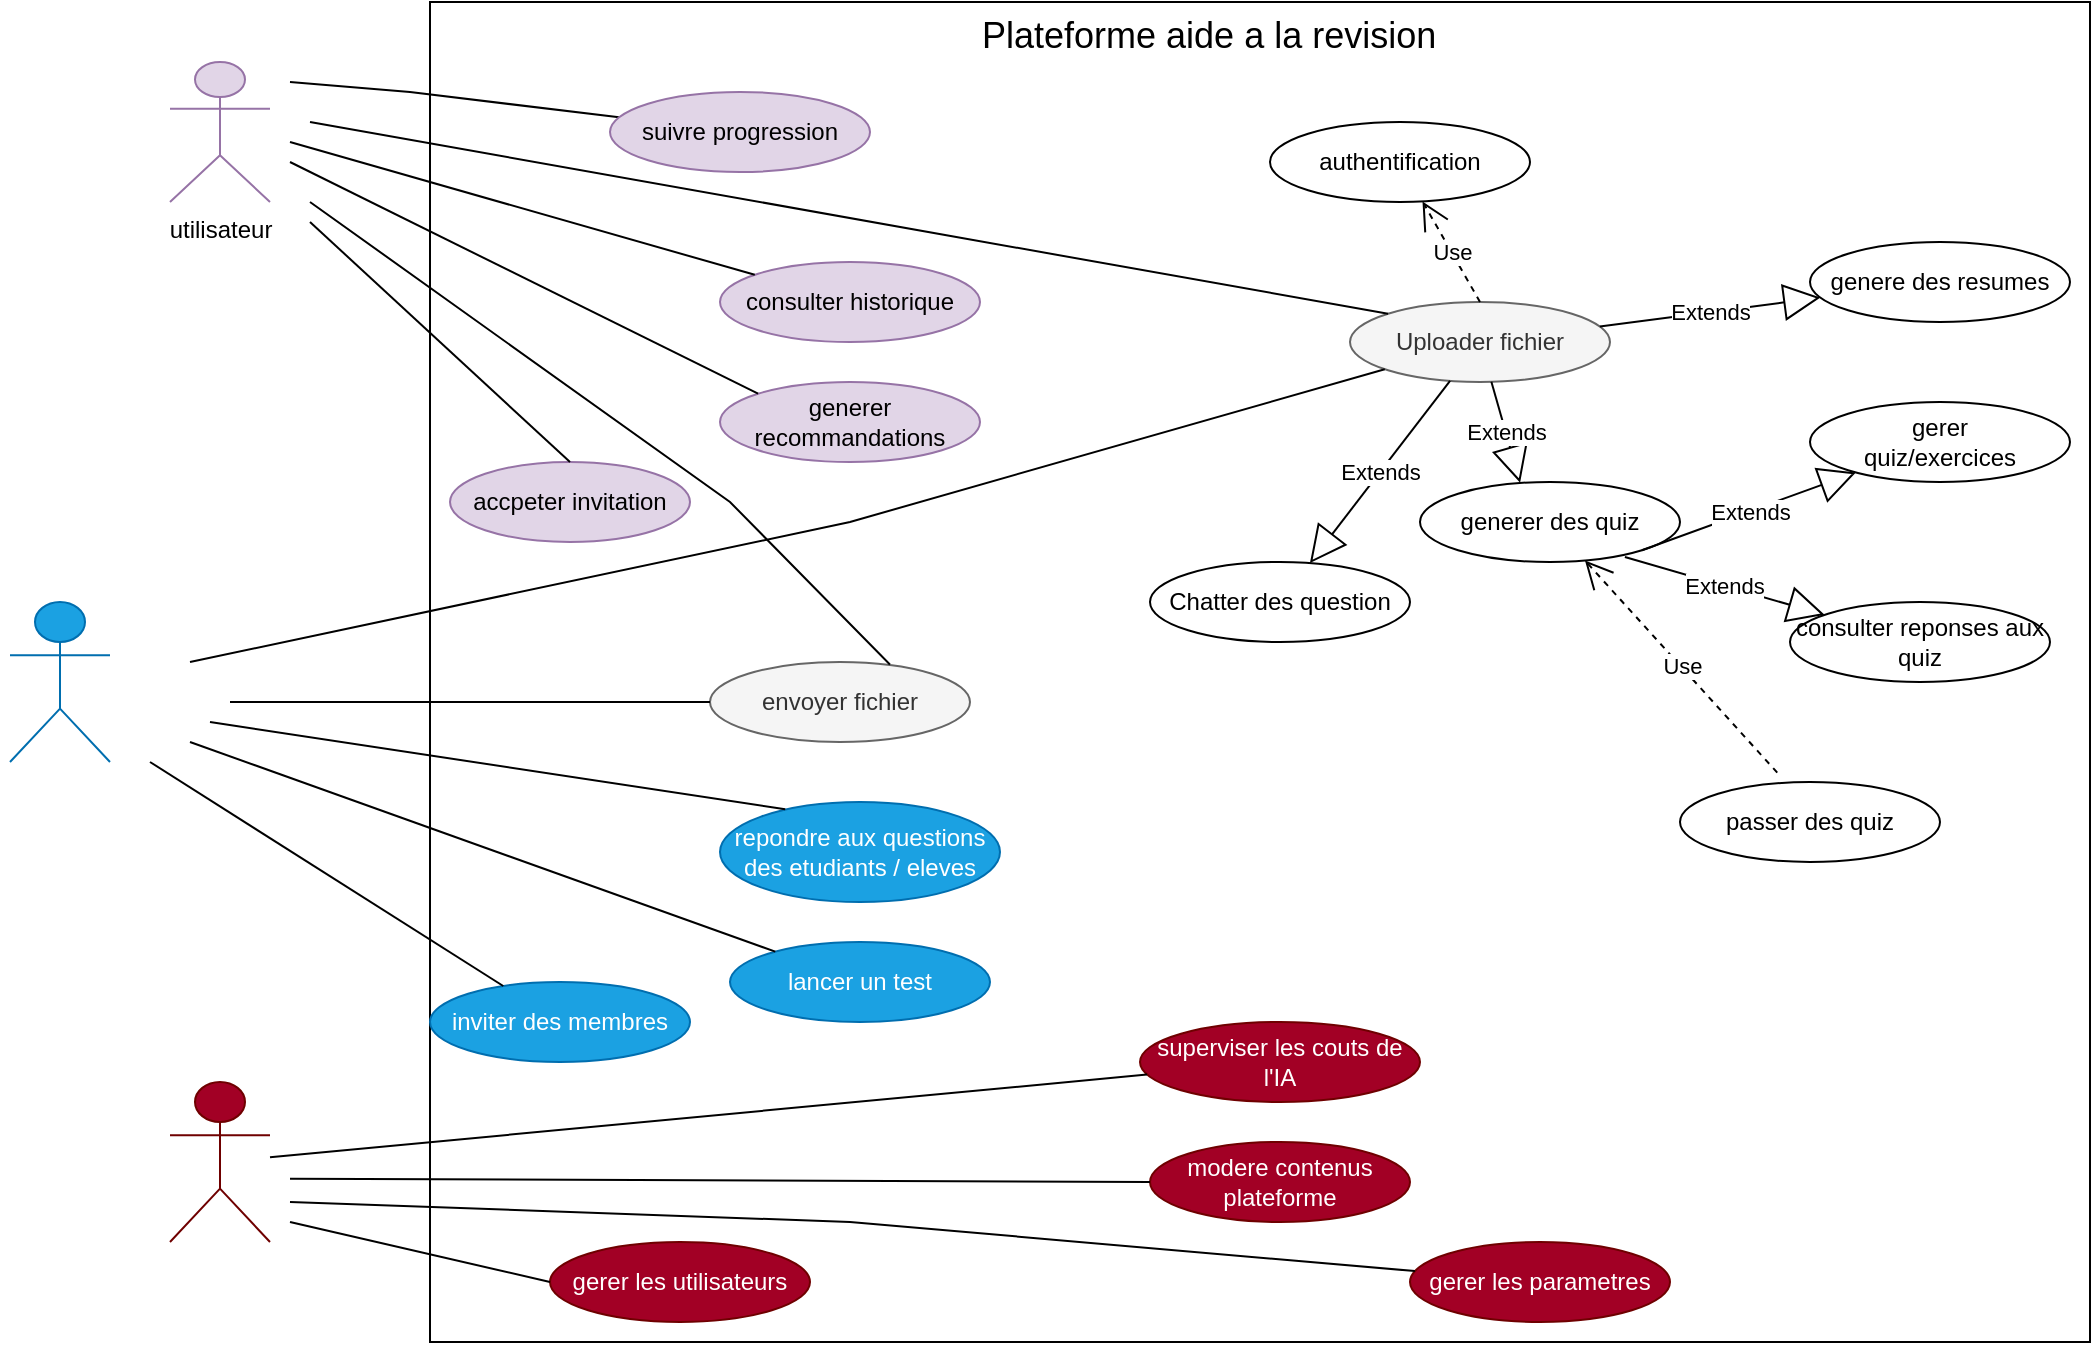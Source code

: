 <mxfile version="20.8.16" type="device" pages="4"><diagram name="Page-1" id="5hFLlb7eQrP70SNBF3_9"><mxGraphModel dx="2204" dy="1358" grid="1" gridSize="10" guides="1" tooltips="1" connect="1" arrows="1" fold="1" page="1" pageScale="1" pageWidth="1100" pageHeight="850" math="0" shadow="0"><root><mxCell id="0"/><mxCell id="1" parent="0"/><mxCell id="aoXIZtY6_of7RpVod3XN-1" value="utilisateur&lt;br&gt;" style="shape=umlActor;verticalLabelPosition=bottom;verticalAlign=top;html=1;fillColor=#e1d5e7;strokeColor=#9673a6;" parent="1" vertex="1"><mxGeometry x="60" y="-40" width="50" height="70" as="geometry"/></mxCell><mxCell id="aoXIZtY6_of7RpVod3XN-2" value="enseignant&lt;br&gt;" style="shape=umlActor;verticalLabelPosition=bottom;verticalAlign=top;html=1;fillColor=#1ba1e2;fontColor=#ffffff;strokeColor=#006EAF;" parent="1" vertex="1"><mxGeometry x="-20" y="230" width="50" height="80" as="geometry"/></mxCell><mxCell id="aoXIZtY6_of7RpVod3XN-4" value="administrateur&lt;br&gt;" style="shape=umlActor;verticalLabelPosition=bottom;verticalAlign=top;html=1;fillColor=#a20025;fontColor=#ffffff;strokeColor=#6F0000;" parent="1" vertex="1"><mxGeometry x="60" y="470" width="50" height="80" as="geometry"/></mxCell><mxCell id="aoXIZtY6_of7RpVod3XN-8" value="" style="rounded=0;whiteSpace=wrap;html=1;" parent="1" vertex="1"><mxGeometry x="190" y="-70" width="830" height="670" as="geometry"/></mxCell><mxCell id="aoXIZtY6_of7RpVod3XN-9" value="authentification" style="ellipse;whiteSpace=wrap;html=1;" parent="1" vertex="1"><mxGeometry x="610" y="-10" width="130" height="40" as="geometry"/></mxCell><mxCell id="CQk0CT1PNIphbWWuWPBl-5" value="Uploader fichier" style="ellipse;whiteSpace=wrap;html=1;fillColor=#f5f5f5;fontColor=#333333;strokeColor=#666666;" parent="1" vertex="1"><mxGeometry x="650" y="80" width="130" height="40" as="geometry"/></mxCell><mxCell id="CQk0CT1PNIphbWWuWPBl-6" value="Chatter des question" style="ellipse;whiteSpace=wrap;html=1;" parent="1" vertex="1"><mxGeometry x="550" y="210" width="130" height="40" as="geometry"/></mxCell><mxCell id="CQk0CT1PNIphbWWuWPBl-7" value="generer des quiz" style="ellipse;whiteSpace=wrap;html=1;" parent="1" vertex="1"><mxGeometry x="685" y="170" width="130" height="40" as="geometry"/></mxCell><mxCell id="CQk0CT1PNIphbWWuWPBl-8" value="genere des resumes" style="ellipse;whiteSpace=wrap;html=1;" parent="1" vertex="1"><mxGeometry x="880" y="50" width="130" height="40" as="geometry"/></mxCell><mxCell id="CQk0CT1PNIphbWWuWPBl-11" value="consulter reponses aux quiz" style="ellipse;whiteSpace=wrap;html=1;" parent="1" vertex="1"><mxGeometry x="870" y="230" width="130" height="40" as="geometry"/></mxCell><mxCell id="CQk0CT1PNIphbWWuWPBl-12" value="passer des quiz" style="ellipse;whiteSpace=wrap;html=1;" parent="1" vertex="1"><mxGeometry x="815" y="320" width="130" height="40" as="geometry"/></mxCell><mxCell id="CQk0CT1PNIphbWWuWPBl-16" value="consulter historique" style="ellipse;whiteSpace=wrap;html=1;fillColor=#e1d5e7;strokeColor=#9673a6;" parent="1" vertex="1"><mxGeometry x="335" y="60" width="130" height="40" as="geometry"/></mxCell><mxCell id="CQk0CT1PNIphbWWuWPBl-17" value="accpeter invitation" style="ellipse;whiteSpace=wrap;html=1;fillColor=#e1d5e7;strokeColor=#9673a6;" parent="1" vertex="1"><mxGeometry x="200" y="160" width="120" height="40" as="geometry"/></mxCell><mxCell id="CQk0CT1PNIphbWWuWPBl-19" value="generer recommandations" style="ellipse;whiteSpace=wrap;html=1;fillColor=#e1d5e7;strokeColor=#9673a6;" parent="1" vertex="1"><mxGeometry x="335" y="120" width="130" height="40" as="geometry"/></mxCell><mxCell id="CQk0CT1PNIphbWWuWPBl-20" value="repondre aux questions des etudiants / eleves" style="ellipse;whiteSpace=wrap;html=1;fillColor=#1ba1e2;fontColor=#ffffff;strokeColor=#006EAF;" parent="1" vertex="1"><mxGeometry x="335" y="330" width="140" height="50" as="geometry"/></mxCell><mxCell id="CQk0CT1PNIphbWWuWPBl-21" value="inviter des membres" style="ellipse;whiteSpace=wrap;html=1;fillColor=#1ba1e2;fontColor=#ffffff;strokeColor=#006EAF;" parent="1" vertex="1"><mxGeometry x="190" y="420" width="130" height="40" as="geometry"/></mxCell><mxCell id="CQk0CT1PNIphbWWuWPBl-22" value="lancer un test" style="ellipse;whiteSpace=wrap;html=1;fillColor=#1ba1e2;fontColor=#ffffff;strokeColor=#006EAF;" parent="1" vertex="1"><mxGeometry x="340" y="400" width="130" height="40" as="geometry"/></mxCell><mxCell id="CQk0CT1PNIphbWWuWPBl-23" value="gerer les utilisateurs" style="ellipse;whiteSpace=wrap;html=1;fillColor=#a20025;fontColor=#ffffff;strokeColor=#6F0000;" parent="1" vertex="1"><mxGeometry x="250" y="550" width="130" height="40" as="geometry"/></mxCell><mxCell id="CQk0CT1PNIphbWWuWPBl-24" value="superviser les couts de l'IA" style="ellipse;whiteSpace=wrap;html=1;fillColor=#a20025;fontColor=#ffffff;strokeColor=#6F0000;" parent="1" vertex="1"><mxGeometry x="545" y="440" width="140" height="40" as="geometry"/></mxCell><mxCell id="CQk0CT1PNIphbWWuWPBl-25" value="modere contenus plateforme" style="ellipse;whiteSpace=wrap;html=1;fillColor=#a20025;fontColor=#ffffff;strokeColor=#6F0000;" parent="1" vertex="1"><mxGeometry x="550" y="500" width="130" height="40" as="geometry"/></mxCell><mxCell id="CQk0CT1PNIphbWWuWPBl-26" value="gerer les parametres" style="ellipse;whiteSpace=wrap;html=1;fillColor=#a20025;fontColor=#ffffff;strokeColor=#6F0000;" parent="1" vertex="1"><mxGeometry x="680" y="550" width="130" height="40" as="geometry"/></mxCell><mxCell id="CQk0CT1PNIphbWWuWPBl-30" value="" style="endArrow=none;html=1;rounded=0;entryX=0;entryY=0;entryDx=0;entryDy=0;" parent="1" target="CQk0CT1PNIphbWWuWPBl-5" edge="1"><mxGeometry relative="1" as="geometry"><mxPoint x="130" y="-10" as="sourcePoint"/><mxPoint x="495" y="50" as="targetPoint"/></mxGeometry></mxCell><mxCell id="CQk0CT1PNIphbWWuWPBl-31" value="" style="endArrow=none;html=1;rounded=0;" parent="1" target="CQk0CT1PNIphbWWuWPBl-16" edge="1"><mxGeometry relative="1" as="geometry"><mxPoint x="120" as="sourcePoint"/><mxPoint x="529.996" y="105.749" as="targetPoint"/></mxGeometry></mxCell><mxCell id="CQk0CT1PNIphbWWuWPBl-66" value="Use" style="endArrow=open;endSize=12;dashed=1;html=1;rounded=0;exitX=0.5;exitY=0;exitDx=0;exitDy=0;" parent="1" source="CQk0CT1PNIphbWWuWPBl-5" target="aoXIZtY6_of7RpVod3XN-9" edge="1"><mxGeometry width="160" relative="1" as="geometry"><mxPoint x="460" y="260" as="sourcePoint"/><mxPoint x="620" y="260" as="targetPoint"/></mxGeometry></mxCell><mxCell id="CQk0CT1PNIphbWWuWPBl-68" value="Extends" style="endArrow=block;endSize=16;endFill=0;html=1;rounded=0;" parent="1" source="CQk0CT1PNIphbWWuWPBl-5" target="CQk0CT1PNIphbWWuWPBl-6" edge="1"><mxGeometry width="160" relative="1" as="geometry"><mxPoint x="460" y="260" as="sourcePoint"/><mxPoint x="620" y="260" as="targetPoint"/></mxGeometry></mxCell><mxCell id="CQk0CT1PNIphbWWuWPBl-71" value="Extends" style="endArrow=block;endSize=16;endFill=0;html=1;rounded=0;entryX=0.385;entryY=0.008;entryDx=0;entryDy=0;entryPerimeter=0;" parent="1" source="CQk0CT1PNIphbWWuWPBl-5" target="CQk0CT1PNIphbWWuWPBl-7" edge="1"><mxGeometry width="160" relative="1" as="geometry"><mxPoint x="460" y="260" as="sourcePoint"/><mxPoint x="620" y="160" as="targetPoint"/></mxGeometry></mxCell><mxCell id="CQk0CT1PNIphbWWuWPBl-73" value="Extends" style="endArrow=block;endSize=16;endFill=0;html=1;rounded=0;" parent="1" source="CQk0CT1PNIphbWWuWPBl-5" target="CQk0CT1PNIphbWWuWPBl-8" edge="1"><mxGeometry width="160" relative="1" as="geometry"><mxPoint x="460" y="260" as="sourcePoint"/><mxPoint x="620" y="260" as="targetPoint"/></mxGeometry></mxCell><mxCell id="CQk0CT1PNIphbWWuWPBl-77" value="Extends" style="endArrow=block;endSize=16;endFill=0;html=1;rounded=0;exitX=0.788;exitY=0.938;exitDx=0;exitDy=0;exitPerimeter=0;" parent="1" source="CQk0CT1PNIphbWWuWPBl-7" target="CQk0CT1PNIphbWWuWPBl-11" edge="1"><mxGeometry width="160" relative="1" as="geometry"><mxPoint x="720" y="210" as="sourcePoint"/><mxPoint x="620" y="260" as="targetPoint"/></mxGeometry></mxCell><mxCell id="CQk0CT1PNIphbWWuWPBl-78" value="" style="endArrow=none;html=1;rounded=0;" parent="1" target="CQk0CT1PNIphbWWuWPBl-15" edge="1"><mxGeometry relative="1" as="geometry"><mxPoint x="120" y="-30" as="sourcePoint"/><mxPoint x="312.18" y="94.689" as="targetPoint"/><Array as="points"><mxPoint x="180" y="-25"/></Array></mxGeometry></mxCell><mxCell id="CQk0CT1PNIphbWWuWPBl-79" value="" style="endArrow=none;html=1;rounded=0;entryX=0;entryY=0;entryDx=0;entryDy=0;" parent="1" target="CQk0CT1PNIphbWWuWPBl-19" edge="1"><mxGeometry relative="1" as="geometry"><mxPoint x="120" y="10" as="sourcePoint"/><mxPoint x="530" y="270" as="targetPoint"/></mxGeometry></mxCell><mxCell id="CQk0CT1PNIphbWWuWPBl-80" value="" style="endArrow=none;html=1;rounded=0;entryX=0.5;entryY=0;entryDx=0;entryDy=0;" parent="1" target="CQk0CT1PNIphbWWuWPBl-17" edge="1"><mxGeometry relative="1" as="geometry"><mxPoint x="130" y="40" as="sourcePoint"/><mxPoint x="335" y="340" as="targetPoint"/></mxGeometry></mxCell><mxCell id="CQk0CT1PNIphbWWuWPBl-85" value="" style="endArrow=none;html=1;rounded=0;" parent="1" target="CQk0CT1PNIphbWWuWPBl-21" edge="1"><mxGeometry relative="1" as="geometry"><mxPoint x="50" y="310" as="sourcePoint"/><mxPoint x="315" y="350" as="targetPoint"/></mxGeometry></mxCell><mxCell id="CQk0CT1PNIphbWWuWPBl-88" style="edgeStyle=orthogonalEdgeStyle;rounded=0;orthogonalLoop=1;jettySize=auto;html=1;exitX=0.5;exitY=1;exitDx=0;exitDy=0;" parent="1" source="CQk0CT1PNIphbWWuWPBl-22" target="CQk0CT1PNIphbWWuWPBl-22" edge="1"><mxGeometry relative="1" as="geometry"/></mxCell><mxCell id="CQk0CT1PNIphbWWuWPBl-89" value="" style="endArrow=none;html=1;rounded=0;" parent="1" target="CQk0CT1PNIphbWWuWPBl-22" edge="1"><mxGeometry relative="1" as="geometry"><mxPoint x="70" y="300" as="sourcePoint"/><mxPoint x="315" y="350" as="targetPoint"/></mxGeometry></mxCell><mxCell id="CQk0CT1PNIphbWWuWPBl-15" value="suivre progression" style="ellipse;whiteSpace=wrap;html=1;fillColor=#e1d5e7;strokeColor=#9673a6;" parent="1" vertex="1"><mxGeometry x="280" y="-25" width="130" height="40" as="geometry"/></mxCell><mxCell id="CQk0CT1PNIphbWWuWPBl-91" value="" style="endArrow=none;html=1;rounded=0;entryX=0.233;entryY=0.073;entryDx=0;entryDy=0;entryPerimeter=0;" parent="1" target="CQk0CT1PNIphbWWuWPBl-20" edge="1"><mxGeometry relative="1" as="geometry"><mxPoint x="80" y="290" as="sourcePoint"/><mxPoint x="429.351" y="415.762" as="targetPoint"/><Array as="points"/></mxGeometry></mxCell><mxCell id="CQk0CT1PNIphbWWuWPBl-92" value="" style="endArrow=none;html=1;rounded=0;" parent="1" source="aoXIZtY6_of7RpVod3XN-4" target="CQk0CT1PNIphbWWuWPBl-24" edge="1"><mxGeometry relative="1" as="geometry"><mxPoint x="120" y="500" as="sourcePoint"/><mxPoint x="279.382" y="418.27" as="targetPoint"/></mxGeometry></mxCell><mxCell id="CQk0CT1PNIphbWWuWPBl-93" value="" style="endArrow=none;html=1;rounded=0;entryX=0;entryY=0.5;entryDx=0;entryDy=0;" parent="1" target="CQk0CT1PNIphbWWuWPBl-23" edge="1"><mxGeometry relative="1" as="geometry"><mxPoint x="120" y="540" as="sourcePoint"/><mxPoint x="540.601" y="512.713" as="targetPoint"/></mxGeometry></mxCell><mxCell id="CQk0CT1PNIphbWWuWPBl-94" value="" style="endArrow=none;html=1;rounded=0;" parent="1" target="CQk0CT1PNIphbWWuWPBl-26" edge="1"><mxGeometry relative="1" as="geometry"><mxPoint x="120" y="530" as="sourcePoint"/><mxPoint x="540.115" y="511.189" as="targetPoint"/><Array as="points"><mxPoint x="400" y="540"/></Array></mxGeometry></mxCell><mxCell id="CQk0CT1PNIphbWWuWPBl-95" value="" style="endArrow=none;html=1;rounded=0;entryX=0;entryY=0.5;entryDx=0;entryDy=0;" parent="1" target="CQk0CT1PNIphbWWuWPBl-25" edge="1"><mxGeometry relative="1" as="geometry"><mxPoint x="120" y="518.353" as="sourcePoint"/><mxPoint x="791.4" y="474.128" as="targetPoint"/></mxGeometry></mxCell><mxCell id="Z1RMpctIA3qjbPqgAcJA-1" value="&lt;font style=&quot;font-size: 18px;&quot;&gt;Plateforme aide a la revision&lt;/font&gt;" style="text;strokeColor=none;fillColor=none;align=left;verticalAlign=middle;spacingLeft=4;spacingRight=4;overflow=hidden;points=[[0,0.5],[1,0.5]];portConstraint=eastwest;rotatable=0;whiteSpace=wrap;html=1;" parent="1" vertex="1"><mxGeometry x="460" y="-68" width="250" height="30" as="geometry"/></mxCell><mxCell id="hAyZgdsE8o86BBuXwNoM-1" value="envoyer fichier" style="ellipse;whiteSpace=wrap;html=1;fillColor=#f5f5f5;fontColor=#333333;strokeColor=#666666;" parent="1" vertex="1"><mxGeometry x="330" y="260" width="130" height="40" as="geometry"/></mxCell><mxCell id="hAyZgdsE8o86BBuXwNoM-2" value="" style="endArrow=none;html=1;rounded=0;entryX=0;entryY=0.5;entryDx=0;entryDy=0;" parent="1" target="hAyZgdsE8o86BBuXwNoM-1" edge="1"><mxGeometry relative="1" as="geometry"><mxPoint x="90" y="280" as="sourcePoint"/><mxPoint x="542.62" y="331.82" as="targetPoint"/><Array as="points"/></mxGeometry></mxCell><mxCell id="hAyZgdsE8o86BBuXwNoM-3" value="" style="endArrow=none;html=1;rounded=0;entryX=0.692;entryY=0.031;entryDx=0;entryDy=0;entryPerimeter=0;" parent="1" target="hAyZgdsE8o86BBuXwNoM-1" edge="1"><mxGeometry relative="1" as="geometry"><mxPoint x="130" y="30" as="sourcePoint"/><mxPoint x="515" y="270" as="targetPoint"/><Array as="points"><mxPoint x="340" y="180"/></Array></mxGeometry></mxCell><mxCell id="qSQI6L6N0yfGl0HXbRQg-1" value="" style="endArrow=none;html=1;rounded=0;" parent="1" target="CQk0CT1PNIphbWWuWPBl-5" edge="1"><mxGeometry relative="1" as="geometry"><mxPoint x="70" y="260" as="sourcePoint"/><mxPoint x="632.62" y="413.65" as="targetPoint"/><Array as="points"><mxPoint x="400" y="190"/></Array></mxGeometry></mxCell><mxCell id="fnhqSNyt-Q7RREJtkuhm-2" value="gerer &lt;br&gt;quiz/exercices" style="ellipse;whiteSpace=wrap;html=1;" parent="1" vertex="1"><mxGeometry x="880" y="130" width="130" height="40" as="geometry"/></mxCell><mxCell id="fnhqSNyt-Q7RREJtkuhm-3" value="Extends" style="endArrow=block;endSize=16;endFill=0;html=1;rounded=0;exitX=1;exitY=1;exitDx=0;exitDy=0;" parent="1" source="CQk0CT1PNIphbWWuWPBl-7" target="fnhqSNyt-Q7RREJtkuhm-2" edge="1"><mxGeometry width="160" relative="1" as="geometry"><mxPoint x="687.064" y="238.813" as="sourcePoint"/><mxPoint x="792.3" y="329.32" as="targetPoint"/><Array as="points"/></mxGeometry></mxCell><mxCell id="gbXobnz8L5HbJe_0fGaD-1" value="Use" style="endArrow=open;endSize=12;dashed=1;html=1;rounded=0;exitX=0.374;exitY=-0.117;exitDx=0;exitDy=0;exitPerimeter=0;" parent="1" source="CQk0CT1PNIphbWWuWPBl-12" target="CQk0CT1PNIphbWWuWPBl-7" edge="1"><mxGeometry width="160" relative="1" as="geometry"><mxPoint x="595" y="100" as="sourcePoint"/><mxPoint x="587.332" y="39.987" as="targetPoint"/></mxGeometry></mxCell></root></mxGraphModel></diagram><diagram id="ccg1GK6oK-0EgTFnYS_n" name="Page-2"><mxGraphModel dx="1104" dy="1358" grid="1" gridSize="10" guides="1" tooltips="1" connect="1" arrows="1" fold="1" page="1" pageScale="1" pageWidth="1100" pageHeight="850" math="0" shadow="0"><root><mxCell id="0"/><mxCell id="1" parent="0"/><mxCell id="lKKjCpA--eM0EzXFfewH-1" value="utilisateur&lt;br&gt;" style="shape=umlActor;verticalLabelPosition=bottom;verticalAlign=top;html=1;" parent="1" vertex="1"><mxGeometry x="30" y="80" width="70" height="130" as="geometry"/></mxCell><mxCell id="VjbuqMP_WQc4mwNIwb1H-1" value="" style="rounded=0;whiteSpace=wrap;html=1;" parent="1" vertex="1"><mxGeometry x="160" y="-70" width="750" height="670" as="geometry"/></mxCell><mxCell id="q1UyFIvbE7W94sjP-f3N-1" value="&lt;font style=&quot;font-size: 14px;&quot;&gt;authentification&lt;/font&gt;" style="ellipse;whiteSpace=wrap;html=1;" parent="1" vertex="1"><mxGeometry x="420" y="-10" width="170" height="60" as="geometry"/></mxCell><mxCell id="JL_MDzmwWkQJo2GgKEtQ-1" value="&lt;font style=&quot;font-size: 18px;&quot;&gt;Plateforme aide a la revision&lt;/font&gt;" style="text;strokeColor=none;fillColor=none;align=left;verticalAlign=middle;spacingLeft=4;spacingRight=4;overflow=hidden;points=[[0,0.5],[1,0.5]];portConstraint=eastwest;rotatable=0;whiteSpace=wrap;html=1;" parent="1" vertex="1"><mxGeometry x="460" y="-68" width="250" height="30" as="geometry"/></mxCell><mxCell id="0ZAlN9CD2t8ZOSnQ0_fZ-1" value="&lt;font style=&quot;font-size: 14px;&quot;&gt;inscription&lt;/font&gt;" style="ellipse;whiteSpace=wrap;html=1;" parent="1" vertex="1"><mxGeometry x="720" y="70" width="170" height="60" as="geometry"/></mxCell><mxCell id="0ZAlN9CD2t8ZOSnQ0_fZ-2" value="&lt;font style=&quot;font-size: 14px;&quot;&gt;uploader fichier&lt;/font&gt;" style="ellipse;whiteSpace=wrap;html=1;" parent="1" vertex="1"><mxGeometry x="330" y="115" width="170" height="60" as="geometry"/></mxCell><mxCell id="0ZAlN9CD2t8ZOSnQ0_fZ-3" value="&lt;font style=&quot;font-size: 14px;&quot;&gt;connexion&lt;/font&gt;" style="ellipse;whiteSpace=wrap;html=1;" parent="1" vertex="1"><mxGeometry x="720" y="-38" width="170" height="60" as="geometry"/></mxCell><mxCell id="b4DU-95IgVLfs6Lqyacc-1" value="&lt;font style=&quot;font-size: 14px;&quot;&gt;chatter des questions&lt;/font&gt;" style="ellipse;whiteSpace=wrap;html=1;" parent="1" vertex="1"><mxGeometry x="290" y="230" width="160" height="60" as="geometry"/></mxCell><mxCell id="b4DU-95IgVLfs6Lqyacc-2" value="&lt;font style=&quot;font-size: 14px;&quot;&gt;generer les quiz&lt;/font&gt;" style="ellipse;whiteSpace=wrap;html=1;" parent="1" vertex="1"><mxGeometry x="470" y="210" width="170" height="60" as="geometry"/></mxCell><mxCell id="b4DU-95IgVLfs6Lqyacc-3" value="&lt;font style=&quot;font-size: 14px;&quot;&gt;generer des resume&lt;/font&gt;" style="ellipse;whiteSpace=wrap;html=1;" parent="1" vertex="1"><mxGeometry x="680" y="200" width="170" height="60" as="geometry"/></mxCell><mxCell id="D7yuQz354GVmqv7-n7lQ-2" value="&lt;font style=&quot;font-size: 14px;&quot;&gt;generer recommandations&lt;/font&gt;" style="ellipse;whiteSpace=wrap;html=1;" parent="1" vertex="1"><mxGeometry x="680" y="320" width="170" height="60" as="geometry"/></mxCell><mxCell id="7AK4zgevt_Xqw_4YeWnG-1" value="&lt;font style=&quot;font-size: 14px;&quot;&gt;suivre progression&lt;/font&gt;" style="ellipse;whiteSpace=wrap;html=1;" parent="1" vertex="1"><mxGeometry x="410" y="490" width="170" height="60" as="geometry"/></mxCell><mxCell id="rB8xCpPacG0tdblO6wLD-1" value="&lt;font style=&quot;font-size: 14px;&quot;&gt;consulter reponses aux quiz&lt;/font&gt;" style="ellipse;whiteSpace=wrap;html=1;" parent="1" vertex="1"><mxGeometry x="180" y="510" width="170" height="60" as="geometry"/></mxCell><mxCell id="rB8xCpPacG0tdblO6wLD-2" value="&lt;font style=&quot;font-size: 14px;&quot;&gt;passer quiz&lt;/font&gt;" style="ellipse;whiteSpace=wrap;html=1;" parent="1" vertex="1"><mxGeometry x="230" y="340" width="170" height="60" as="geometry"/></mxCell><mxCell id="Bbm4cAPPqPje8yvos-X--3" value="Extends" style="endArrow=block;endSize=16;endFill=0;html=1;rounded=0;fontSize=14;" parent="1" source="q1UyFIvbE7W94sjP-f3N-1" target="0ZAlN9CD2t8ZOSnQ0_fZ-3" edge="1"><mxGeometry x="-0.089" y="1" width="160" relative="1" as="geometry"><mxPoint x="430" y="250" as="sourcePoint"/><mxPoint x="590" y="250" as="targetPoint"/><mxPoint y="1" as="offset"/></mxGeometry></mxCell><mxCell id="Bbm4cAPPqPje8yvos-X--4" value="Extends" style="endArrow=block;endSize=16;endFill=0;html=1;rounded=0;fontSize=14;entryX=0;entryY=0;entryDx=0;entryDy=0;" parent="1" source="q1UyFIvbE7W94sjP-f3N-1" target="0ZAlN9CD2t8ZOSnQ0_fZ-1" edge="1"><mxGeometry x="-0.089" y="1" width="160" relative="1" as="geometry"><mxPoint x="598.464" y="24.322" as="sourcePoint"/><mxPoint x="711.689" y="15.951" as="targetPoint"/><mxPoint y="1" as="offset"/></mxGeometry></mxCell><mxCell id="Bbm4cAPPqPje8yvos-X--5" value="Extends" style="endArrow=block;endSize=16;endFill=0;html=1;rounded=0;fontSize=14;exitX=0.2;exitY=0.894;exitDx=0;exitDy=0;exitPerimeter=0;" parent="1" source="0ZAlN9CD2t8ZOSnQ0_fZ-2" target="b4DU-95IgVLfs6Lqyacc-1" edge="1"><mxGeometry x="-0.089" y="1" width="160" relative="1" as="geometry"><mxPoint x="587.179" y="45.844" as="sourcePoint"/><mxPoint x="734.577" y="78.9" as="targetPoint"/><mxPoint y="1" as="offset"/></mxGeometry></mxCell><mxCell id="Bbm4cAPPqPje8yvos-X--6" value="Extends" style="endArrow=block;endSize=16;endFill=0;html=1;rounded=0;fontSize=14;exitX=0.5;exitY=1;exitDx=0;exitDy=0;" parent="1" source="0ZAlN9CD2t8ZOSnQ0_fZ-2" target="b4DU-95IgVLfs6Lqyacc-2" edge="1"><mxGeometry x="-0.089" y="1" width="160" relative="1" as="geometry"><mxPoint x="474" y="173.64" as="sourcePoint"/><mxPoint x="403.107" y="223.184" as="targetPoint"/><mxPoint y="1" as="offset"/></mxGeometry></mxCell><mxCell id="Bbm4cAPPqPje8yvos-X--7" value="Extends" style="endArrow=block;endSize=16;endFill=0;html=1;rounded=0;fontSize=14;exitX=0.953;exitY=0.717;exitDx=0;exitDy=0;exitPerimeter=0;" parent="1" source="0ZAlN9CD2t8ZOSnQ0_fZ-2" edge="1"><mxGeometry x="-0.089" y="1" width="160" relative="1" as="geometry"><mxPoint x="525" y="180" as="sourcePoint"/><mxPoint x="730" y="200" as="targetPoint"/><mxPoint y="1" as="offset"/></mxGeometry></mxCell><mxCell id="n3HPH5c6j20UAaXbHPh8-1" value="Extends" style="endArrow=block;endSize=16;endFill=0;html=1;rounded=0;fontSize=14;entryX=0.094;entryY=0.25;entryDx=0;entryDy=0;entryPerimeter=0;" parent="1" source="rB8xCpPacG0tdblO6wLD-2" target="7AK4zgevt_Xqw_4YeWnG-1" edge="1"><mxGeometry x="-0.089" y="1" width="160" relative="1" as="geometry"><mxPoint x="773.27" y="400" as="sourcePoint"/><mxPoint x="790" y="450" as="targetPoint"/><mxPoint y="1" as="offset"/></mxGeometry></mxCell><mxCell id="QydeI98_U3GH_QANJped-1" value="Extends" style="endArrow=block;endSize=16;endFill=0;html=1;rounded=0;fontSize=14;exitX=0.5;exitY=1;exitDx=0;exitDy=0;" parent="1" source="rB8xCpPacG0tdblO6wLD-2" target="rB8xCpPacG0tdblO6wLD-1" edge="1"><mxGeometry x="-0.089" y="1" width="160" relative="1" as="geometry"><mxPoint x="730.447" y="407.267" as="sourcePoint"/><mxPoint x="800" y="460" as="targetPoint"/><mxPoint y="1" as="offset"/></mxGeometry></mxCell><mxCell id="QydeI98_U3GH_QANJped-2" value="" style="endArrow=none;html=1;rounded=0;fontSize=14;fillColor=#0050ef;strokeColor=#001DBC;" parent="1" source="lKKjCpA--eM0EzXFfewH-1" target="rB8xCpPacG0tdblO6wLD-2" edge="1"><mxGeometry relative="1" as="geometry"><mxPoint x="110" y="240" as="sourcePoint"/><mxPoint x="248.67" y="464.34" as="targetPoint"/><Array as="points"><mxPoint x="270" y="310"/></Array></mxGeometry></mxCell><mxCell id="QydeI98_U3GH_QANJped-3" value="" style="endArrow=none;html=1;rounded=0;fontSize=14;" parent="1" target="0ZAlN9CD2t8ZOSnQ0_fZ-2" edge="1"><mxGeometry relative="1" as="geometry"><mxPoint x="120" y="146" as="sourcePoint"/><mxPoint x="235.27" y="109.68" as="targetPoint"/><Array as="points"/></mxGeometry></mxCell><mxCell id="sgWsiwmO-tgQonSbXC4f-1" value="Use" style="endArrow=open;endSize=12;dashed=1;html=1;rounded=0;exitX=0.5;exitY=0;exitDx=0;exitDy=0;" parent="1" source="0ZAlN9CD2t8ZOSnQ0_fZ-2" target="q1UyFIvbE7W94sjP-f3N-1" edge="1"><mxGeometry width="160" relative="1" as="geometry"><mxPoint x="585" y="90" as="sourcePoint"/><mxPoint x="577.332" y="29.987" as="targetPoint"/></mxGeometry></mxCell><mxCell id="-0420higFV7gZ_9-lShb-2" value="Extends" style="endArrow=block;endSize=16;endFill=0;html=1;rounded=0;fontSize=14;exitX=0.236;exitY=0.92;exitDx=0;exitDy=0;exitPerimeter=0;" parent="1" source="b4DU-95IgVLfs6Lqyacc-3" target="D7yuQz354GVmqv7-n7lQ-2" edge="1"><mxGeometry x="-0.089" y="1" width="160" relative="1" as="geometry"><mxPoint x="602.01" y="163.02" as="sourcePoint"/><mxPoint x="775" y="210" as="targetPoint"/><mxPoint y="1" as="offset"/></mxGeometry></mxCell></root></mxGraphModel></diagram><diagram id="PJU5URvh9goHmwHko5gH" name="Page-3"><mxGraphModel dx="1299" dy="1448" grid="1" gridSize="10" guides="1" tooltips="1" connect="1" arrows="1" fold="1" page="1" pageScale="1" pageWidth="1100" pageHeight="850" math="0" shadow="0"><root><mxCell id="0"/><mxCell id="1" parent="0"/><mxCell id="PO11IKIMDYTbffCs0Oau-1" value="utilisateur&lt;br&gt;" style="shape=umlActor;verticalLabelPosition=bottom;verticalAlign=top;html=1;" parent="1" vertex="1"><mxGeometry x="30" y="80" width="70" height="130" as="geometry"/></mxCell><mxCell id="ZkSxi8oUmZTy1zLl3sUu-1" value="" style="rounded=0;whiteSpace=wrap;html=1;" parent="1" vertex="1"><mxGeometry x="170" y="20" width="750" height="570" as="geometry"/></mxCell><mxCell id="q-Yez98NrAKBJLDaV9QA-1" value="&lt;font style=&quot;font-size: 14px;&quot;&gt;uploader fichier&lt;/font&gt;" style="ellipse;whiteSpace=wrap;html=1;" parent="1" vertex="1"><mxGeometry x="610" y="80" width="170" height="60" as="geometry"/></mxCell><mxCell id="65ZtCyfI91J0Kxfu9I4K-1" value="&lt;font style=&quot;font-size: 18px;&quot;&gt;cas d' utilisation specifique:&lt;br&gt;&lt;b&gt;&amp;nbsp;generer un quiz (utilisateur)&lt;/b&gt;&lt;/font&gt;" style="text;html=1;align=center;verticalAlign=middle;resizable=0;points=[];autosize=1;strokeColor=none;fillColor=none;fontSize=14;" parent="1" vertex="1"><mxGeometry x="400" y="-60" width="270" height="60" as="geometry"/></mxCell><mxCell id="693z_Kfz_BLVzKhr2P6b-1" value="" style="verticalLabelPosition=bottom;verticalAlign=top;html=1;shape=mxgraph.basic.diag_snip_rect;dx=6;whiteSpace=wrap;" parent="1" vertex="1"><mxGeometry x="940" y="220" width="140" height="50" as="geometry"/></mxCell><mxCell id="mO-zg3uUxEiNbub1gCxx-1" value="&lt;font style=&quot;font-size: 14px;&quot;&gt;modele IA&lt;/font&gt;" style="text;strokeColor=none;fillColor=none;align=left;verticalAlign=middle;spacingLeft=4;spacingRight=4;overflow=hidden;points=[[0,0.5],[1,0.5]];portConstraint=eastwest;rotatable=0;whiteSpace=wrap;html=1;" parent="1" vertex="1"><mxGeometry x="970" y="230" width="110" height="30" as="geometry"/></mxCell><mxCell id="mO-zg3uUxEiNbub1gCxx-2" value="&lt;span style=&quot;font-size: 14px;&quot;&gt;passer quiz&lt;/span&gt;" style="ellipse;whiteSpace=wrap;html=1;" parent="1" vertex="1"><mxGeometry x="200" y="390" width="170" height="60" as="geometry"/></mxCell><mxCell id="_I11yVwruO4SUaKJbqQz-3" value="" style="endArrow=none;html=1;rounded=0;" parent="1" source="ZkSxi8oUmZTy1zLl3sUu-1" target="693z_Kfz_BLVzKhr2P6b-1" edge="1"><mxGeometry relative="1" as="geometry"><mxPoint x="628.03" y="331.34" as="sourcePoint"/><mxPoint x="340" y="390" as="targetPoint"/></mxGeometry></mxCell><mxCell id="mSmIveciPqfpLQu9JQl_-1" value="&lt;font style=&quot;font-size: 14px;&quot;&gt;generer un quiz&lt;/font&gt;" style="ellipse;whiteSpace=wrap;html=1;" parent="1" vertex="1"><mxGeometry x="280" y="115" width="170" height="60" as="geometry"/></mxCell><mxCell id="mSmIveciPqfpLQu9JQl_-2" value="" style="endArrow=none;html=1;rounded=0;" parent="1" target="mSmIveciPqfpLQu9JQl_-1" edge="1"><mxGeometry relative="1" as="geometry"><mxPoint x="100" y="149.41" as="sourcePoint"/><mxPoint x="260" y="149.41" as="targetPoint"/></mxGeometry></mxCell><mxCell id="mSmIveciPqfpLQu9JQl_-3" value="Use" style="endArrow=open;endSize=12;dashed=1;html=1;rounded=0;entryX=1;entryY=0.5;entryDx=0;entryDy=0;" parent="1" source="q-Yez98NrAKBJLDaV9QA-1" target="mSmIveciPqfpLQu9JQl_-1" edge="1"><mxGeometry width="160" relative="1" as="geometry"><mxPoint x="633.95" y="316.02" as="sourcePoint"/><mxPoint x="727.99" y="247.007" as="targetPoint"/></mxGeometry></mxCell><mxCell id="mSmIveciPqfpLQu9JQl_-4" value="&lt;span style=&quot;font-size: 14px;&quot;&gt;consulter resultat quiz&lt;/span&gt;" style="ellipse;whiteSpace=wrap;html=1;" parent="1" vertex="1"><mxGeometry x="460" y="380" width="170" height="60" as="geometry"/></mxCell><mxCell id="mSmIveciPqfpLQu9JQl_-5" value="Extends" style="endArrow=block;endSize=16;endFill=0;html=1;rounded=0;" parent="1" source="mSmIveciPqfpLQu9JQl_-1" target="mO-zg3uUxEiNbub1gCxx-2" edge="1"><mxGeometry width="160" relative="1" as="geometry"><mxPoint x="590" y="190" as="sourcePoint"/><mxPoint x="750" y="190" as="targetPoint"/></mxGeometry></mxCell><mxCell id="mSmIveciPqfpLQu9JQl_-6" value="Extends" style="endArrow=block;endSize=16;endFill=0;html=1;rounded=0;" parent="1" source="mSmIveciPqfpLQu9JQl_-1" target="mSmIveciPqfpLQu9JQl_-4" edge="1"><mxGeometry width="160" relative="1" as="geometry"><mxPoint x="590" y="190" as="sourcePoint"/><mxPoint x="750" y="190" as="targetPoint"/></mxGeometry></mxCell><mxCell id="mSmIveciPqfpLQu9JQl_-7" value="&lt;span style=&quot;font-size: 14px;&quot;&gt;partager&amp;nbsp;&lt;/span&gt;" style="ellipse;whiteSpace=wrap;html=1;" parent="1" vertex="1"><mxGeometry x="620" y="270" width="170" height="60" as="geometry"/></mxCell><mxCell id="mSmIveciPqfpLQu9JQl_-8" value="Extends" style="endArrow=block;endSize=16;endFill=0;html=1;rounded=0;exitX=0.806;exitY=0.902;exitDx=0;exitDy=0;exitPerimeter=0;" parent="1" source="mSmIveciPqfpLQu9JQl_-1" target="mSmIveciPqfpLQu9JQl_-7" edge="1"><mxGeometry width="160" relative="1" as="geometry"><mxPoint x="590" y="190" as="sourcePoint"/><mxPoint x="750" y="190" as="targetPoint"/></mxGeometry></mxCell></root></mxGraphModel></diagram><diagram id="-at1qrM3z5yOFB5m-_hQ" name="Page-4"><mxGraphModel dx="1698" dy="1632" grid="1" gridSize="10" guides="1" tooltips="1" connect="1" arrows="1" fold="1" page="1" pageScale="1" pageWidth="1100" pageHeight="850" math="0" shadow="0"><root><mxCell id="0"/><mxCell id="1" parent="0"/><mxCell id="xB6rc6g7QUAeDfLXl1np-1" value="utilisateur&lt;br&gt;" style="shape=umlActor;verticalLabelPosition=bottom;verticalAlign=top;html=1;" parent="1" vertex="1"><mxGeometry x="30" y="80" width="70" height="130" as="geometry"/></mxCell><mxCell id="aebkWvsZ3XvwYZX8NH-R-1" value="" style="rounded=0;whiteSpace=wrap;html=1;" parent="1" vertex="1"><mxGeometry x="160" y="20" width="750" height="660" as="geometry"/></mxCell><mxCell id="dpy5uMgVGQz1OqDcc_0I-1" value="&lt;font style=&quot;font-size: 14px;&quot;&gt;uploader fichier&lt;/font&gt;" style="ellipse;whiteSpace=wrap;html=1;" parent="1" vertex="1"><mxGeometry x="465" y="50" width="170" height="60" as="geometry"/></mxCell><mxCell id="dpy5uMgVGQz1OqDcc_0I-2" value="&lt;font style=&quot;font-size: 14px;&quot;&gt;inviter eleves / etudiants&lt;/font&gt;" style="ellipse;whiteSpace=wrap;html=1;" parent="1" vertex="1"><mxGeometry x="410" y="410" width="170" height="60" as="geometry"/></mxCell><mxCell id="dpy5uMgVGQz1OqDcc_0I-5" value="&lt;font style=&quot;font-size: 14px;&quot;&gt;gerer (modifier , ajouter , ...) quiz , exercices&lt;/font&gt;" style="ellipse;whiteSpace=wrap;html=1;" parent="1" vertex="1"><mxGeometry x="660" y="350" width="170" height="60" as="geometry"/></mxCell><mxCell id="VguItNSNK0CHxPequ6no-1" value="&lt;font style=&quot;font-size: 18px;&quot;&gt;cas d' utilisation specifique:&lt;br&gt;&lt;b&gt;&amp;nbsp;gerer une classe (enseignant)&lt;/b&gt;&lt;/font&gt;" style="text;html=1;align=center;verticalAlign=middle;resizable=0;points=[];autosize=1;strokeColor=none;fillColor=none;fontSize=14;" parent="1" vertex="1"><mxGeometry x="395" y="-60" width="280" height="60" as="geometry"/></mxCell><mxCell id="ULC6nw4AfD_T23Wt9KEt-1" value="&lt;font style=&quot;font-size: 14px;&quot;&gt;generer Quiz&lt;/font&gt;" style="ellipse;whiteSpace=wrap;html=1;" parent="1" vertex="1"><mxGeometry x="490" y="210" width="170" height="60" as="geometry"/></mxCell><mxCell id="INcur9mFN6gBB7xQaoES-1" value="&lt;font style=&quot;font-size: 14px;&quot;&gt;lancer un test&lt;/font&gt;" style="ellipse;whiteSpace=wrap;html=1;" parent="1" vertex="1"><mxGeometry x="700" y="540" width="170" height="60" as="geometry"/></mxCell><mxCell id="INcur9mFN6gBB7xQaoES-2" value="&lt;font style=&quot;font-size: 14px;&quot;&gt;suivre progression des eleves / etudiants&lt;/font&gt;" style="ellipse;whiteSpace=wrap;html=1;" parent="1" vertex="1"><mxGeometry x="190" y="560" width="170" height="60" as="geometry"/></mxCell><mxCell id="iuoW0eXVU48TXESFavLt-1" value="Use" style="endArrow=open;endSize=12;dashed=1;html=1;rounded=0;entryX=0.073;entryY=0.79;entryDx=0;entryDy=0;entryPerimeter=0;exitX=0.758;exitY=0.076;exitDx=0;exitDy=0;exitPerimeter=0;" parent="1" target="dpy5uMgVGQz1OqDcc_0I-1" edge="1"><mxGeometry x="0.004" width="160" relative="1" as="geometry"><mxPoint x="368.86" y="164.56" as="sourcePoint"/><mxPoint x="461.39" y="103.32" as="targetPoint"/><mxPoint as="offset"/></mxGeometry></mxCell><mxCell id="iuoW0eXVU48TXESFavLt-2" value="Use" style="endArrow=open;endSize=12;dashed=1;html=1;rounded=0;entryX=0.426;entryY=1.029;entryDx=0;entryDy=0;entryPerimeter=0;" parent="1" source="ULC6nw4AfD_T23Wt9KEt-1" target="dpy5uMgVGQz1OqDcc_0I-1" edge="1"><mxGeometry x="0.004" width="160" relative="1" as="geometry"><mxPoint x="535.556" y="160.001" as="sourcePoint"/><mxPoint x="487.41" y="107.4" as="targetPoint"/><mxPoint as="offset"/></mxGeometry></mxCell><mxCell id="Pe9EapMBWRQLQgBrtWeT-1" value="" style="verticalLabelPosition=bottom;verticalAlign=top;html=1;shape=mxgraph.basic.diag_snip_rect;dx=6;whiteSpace=wrap;" parent="1" vertex="1"><mxGeometry x="940" y="220" width="140" height="50" as="geometry"/></mxCell><mxCell id="Pe9EapMBWRQLQgBrtWeT-2" value="&lt;font style=&quot;font-size: 14px;&quot;&gt;modele IA&lt;/font&gt;" style="text;strokeColor=none;fillColor=none;align=left;verticalAlign=middle;spacingLeft=4;spacingRight=4;overflow=hidden;points=[[0,0.5],[1,0.5]];portConstraint=eastwest;rotatable=0;whiteSpace=wrap;html=1;" parent="1" vertex="1"><mxGeometry x="970" y="230" width="110" height="30" as="geometry"/></mxCell><mxCell id="GmR3UKwqEFwGW2Pq0XDe-1" value="" style="endArrow=none;html=1;rounded=0;entryX=0;entryY=0.5;entryDx=0;entryDy=0;" parent="1" edge="1"><mxGeometry relative="1" as="geometry"><mxPoint x="100" y="140" as="sourcePoint"/><mxPoint x="450" y="90" as="targetPoint"/></mxGeometry></mxCell><mxCell id="_yFHkEVRPEIENsK-vqpM-1" value="Use" style="endArrow=open;endSize=12;dashed=1;html=1;rounded=0;exitX=0.624;exitY=0.005;exitDx=0;exitDy=0;exitPerimeter=0;" parent="1" source="INcur9mFN6gBB7xQaoES-1" target="sn4uLOl6u91GP5yUo9bz-1" edge="1"><mxGeometry x="0.004" width="160" relative="1" as="geometry"><mxPoint x="525" y="270" as="sourcePoint"/><mxPoint x="765" y="230" as="targetPoint"/><mxPoint as="offset"/></mxGeometry></mxCell><mxCell id="0sK-TqnSF0rcm4sCEXrZ-1" value="Extends" style="endArrow=block;endSize=16;endFill=0;html=1;rounded=0;fontSize=14;" parent="1" source="ULC6nw4AfD_T23Wt9KEt-1" target="dpy5uMgVGQz1OqDcc_0I-5" edge="1"><mxGeometry x="-0.089" y="1" width="160" relative="1" as="geometry"><mxPoint x="515" y="170" as="sourcePoint"/><mxPoint x="538.466" y="230.277" as="targetPoint"/><mxPoint y="1" as="offset"/></mxGeometry></mxCell><mxCell id="btkKOZBmWMMzqw8d_ORY-1" value="" style="endArrow=none;html=1;rounded=0;entryX=0;entryY=0.5;entryDx=0;entryDy=0;entryPerimeter=0;" parent="1" source="ULC6nw4AfD_T23Wt9KEt-1" target="Pe9EapMBWRQLQgBrtWeT-1" edge="1"><mxGeometry relative="1" as="geometry"><mxPoint x="120" y="160" as="sourcePoint"/><mxPoint x="434.62" y="448.86" as="targetPoint"/></mxGeometry></mxCell><mxCell id="sn4uLOl6u91GP5yUo9bz-1" value="&lt;font style=&quot;font-size: 14px;&quot;&gt;gerer une classe&lt;/font&gt;" style="ellipse;whiteSpace=wrap;html=1;" parent="1" vertex="1"><mxGeometry x="220" y="160" width="170" height="60" as="geometry"/></mxCell><mxCell id="sn4uLOl6u91GP5yUo9bz-2" value="Extends" style="endArrow=block;endSize=16;endFill=0;html=1;rounded=0;fontSize=14;" parent="1" source="ULC6nw4AfD_T23Wt9KEt-1" target="sn4uLOl6u91GP5yUo9bz-1" edge="1"><mxGeometry x="-0.089" y="1" width="160" relative="1" as="geometry"><mxPoint x="582.162" y="322.203" as="sourcePoint"/><mxPoint x="698.07" y="367.723" as="targetPoint"/><mxPoint y="1" as="offset"/></mxGeometry></mxCell><mxCell id="sn4uLOl6u91GP5yUo9bz-3" value="Extends" style="endArrow=block;endSize=16;endFill=0;html=1;rounded=0;fontSize=14;" parent="1" source="dpy5uMgVGQz1OqDcc_0I-2" edge="1"><mxGeometry x="-0.089" y="1" width="160" relative="1" as="geometry"><mxPoint x="509.612" y="236.142" as="sourcePoint"/><mxPoint x="280" y="220" as="targetPoint"/><mxPoint y="1" as="offset"/></mxGeometry></mxCell><mxCell id="sn4uLOl6u91GP5yUo9bz-4" value="" style="endArrow=none;html=1;rounded=0;" parent="1" target="sn4uLOl6u91GP5yUo9bz-1" edge="1"><mxGeometry relative="1" as="geometry"><mxPoint x="110" y="160" as="sourcePoint"/><mxPoint x="480.05" y="344" as="targetPoint"/></mxGeometry></mxCell><mxCell id="sn4uLOl6u91GP5yUo9bz-5" value="Extends" style="endArrow=block;endSize=16;endFill=0;html=1;rounded=0;fontSize=14;entryX=0;entryY=1;entryDx=0;entryDy=0;" parent="1" source="INcur9mFN6gBB7xQaoES-2" target="sn4uLOl6u91GP5yUo9bz-1" edge="1"><mxGeometry x="-0.089" y="1" width="160" relative="1" as="geometry"><mxPoint x="477.338" y="421.633" as="sourcePoint"/><mxPoint x="280" y="220" as="targetPoint"/><mxPoint y="1" as="offset"/></mxGeometry></mxCell></root></mxGraphModel></diagram></mxfile>